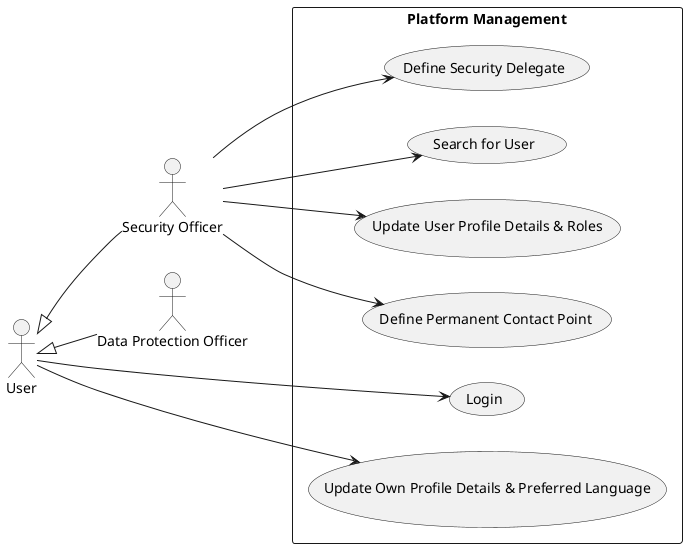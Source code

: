 @startuml name platform
left to right direction

actor "User" as user
actor "Security Officer" as so
actor "Data Protection Officer" as dpo
user <|-- so
user <|-- dpo
rectangle "Platform Management" {
  usecase "Login" as UC1
    usecase "Update Own Profile Details & Preferred Language" as UC2
  usecase "Update User Profile Details & Roles" as UC3
  usecase "Define Permanent Contact Point" as UC4
  usecase "Define Security Delegate" as UC5
  usecase "Search for User" as UC6
}
user --> UC1
user --> UC2
so --> UC6
so --> UC3
so --> UC4
so --> UC5

newpage
left to right direction
actor "Asset Manager" as am
actor "Security Officer" as so
actor "Data Protection Officer" as dpo
am <|-- so
rectangle "Asset Management" {
  usecase "Search for User" as UC0
  usecase "View Assets" as UC1
  usecase "Create Asset" as UC2
  usecase "(Re-)Assign User to Asset" as UC3
  usecase "Edit Attributes of Asset" as UC4
  usecase "Remove Asset" as UC5
  usecase "Create Asset Types" as UC8

}
UC3 .> UC0 : includes
dpo -->UC1
am -->UC1
so --> UC2
so -->UC3
so --> UC5
am --> UC4
so --> UC8

newpage
actor "Asset Manager" as am
actor "Security Officer" as so
am <|-- so
rectangle "Risk Management"{
    usecase "Create Threats" as UC1
    usecase "Create Controls" as UC6
    usecase "Appreciate/Valuate Asset" as UC2
    usecase "Define Asset Threats" as UC3
    usecase "Define Countermeasures for Asset Threats" as UC4
    usecase "(In)Validate Treatments for Asset Threats" as UC5
    usecase "Accept Remaining Risk for Threat" as UC7
}
so --> UC1
so --> UC6
am --> UC3
am --> UC7
note on link
Only if the control for the threat was
already validated by the security officer
end note
am --> UC2
note on link
Only if the asset is valued
end note
am --> UC4
note on link
Only if the threats for an asset are defined
end note
so --> UC5
note on link
Only if the user already defined
countermeasures for all threats
end note

newpage
left to right direction
actor "Security Officer" as so
rectangle "Report Generation"{
    usecase "Generate Network Dependency Graph" as UC1
    usecase "Generate Asset Spreadsheet" as UC2
    usecase "Generate Permanent Contact Point Spreadsheet" as UC3
    usecase "Generate Security Delegate Spreadsheet" as UC4
    usecase "Generate Filled Report" as UC5
}
so --> UC1
so --> UC2
so --> UC3
so --> UC4
so --> UC5
@enduml
